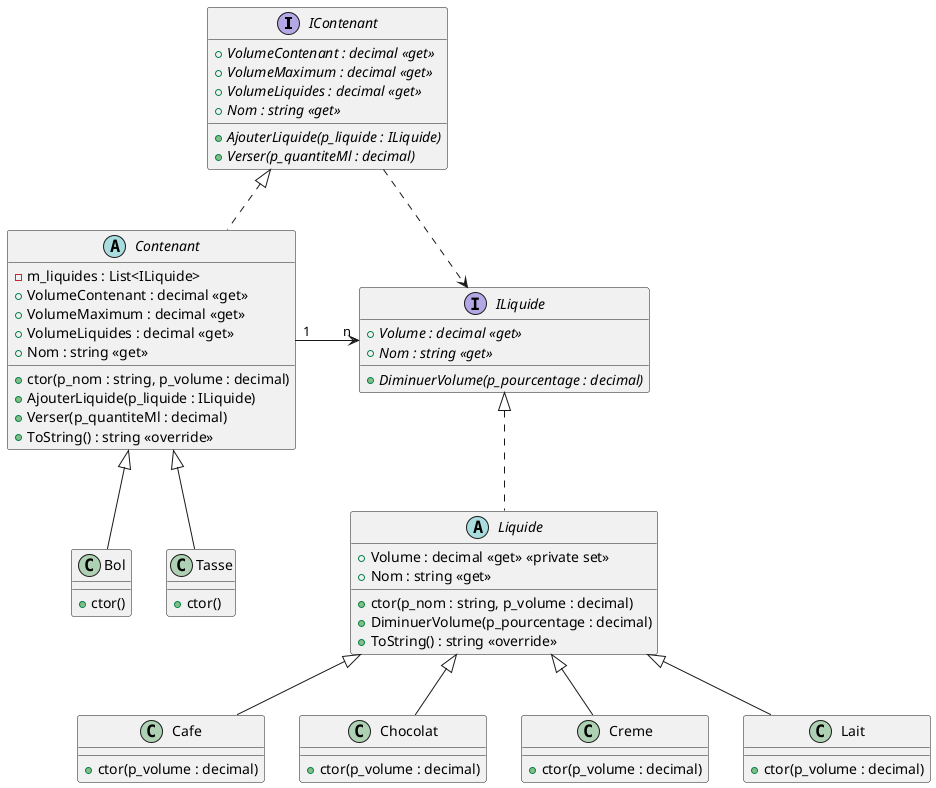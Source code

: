 @startuml Version1

interface IContenant
{
    + {abstract} VolumeContenant : decimal <<get>>
    + {abstract} VolumeMaximum : decimal <<get>>
    + {abstract} VolumeLiquides : decimal <<get>>
    + {abstract} Nom : string <<get>>
    + {abstract} AjouterLiquide(p_liquide : ILiquide)
    + {abstract} Verser(p_quantiteMl : decimal)
}

abstract class Contenant
{
    - m_liquides : List<ILiquide>
    + VolumeContenant : decimal <<get>>
    + VolumeMaximum : decimal <<get>>
    + VolumeLiquides : decimal <<get>>
    + Nom : string <<get>>
    + ctor(p_nom : string, p_volume : decimal)
    + AjouterLiquide(p_liquide : ILiquide)
    + Verser(p_quantiteMl : decimal)
    + ToString() : string <<override>>
}

class Bol {
    + ctor()
}

class Tasse {
    + ctor()
}

IContenant <|.. Contenant

Contenant <|-- Bol

Contenant <|-- Tasse

interface ILiquide
{
    + {abstract} Volume : decimal <<get>>
    + {abstract} Nom : string <<get>>
    + {abstract} DiminuerVolume(p_pourcentage : decimal)
}

abstract class Liquide
{
    + Volume : decimal <<get>> <<private set>>
    + Nom : string <<get>>
    + ctor(p_nom : string, p_volume : decimal)
    + DiminuerVolume(p_pourcentage : decimal)
    + ToString() : string <<override>>
}

ILiquide  <.left.   IContenant

Contenant "1" -right-> "n" ILiquide : \t

ILiquide <|.. Liquide

class Cafe {
    + ctor(p_volume : decimal)
}

class Chocolat{
    + ctor(p_volume : decimal)
}

class Creme {
    + ctor(p_volume : decimal)
}

class Lait {
    + ctor(p_volume : decimal)
}

Liquide <|-- Cafe
Liquide <|-- Chocolat
Liquide <|-- Creme
Liquide <|-- Lait

@enduml
